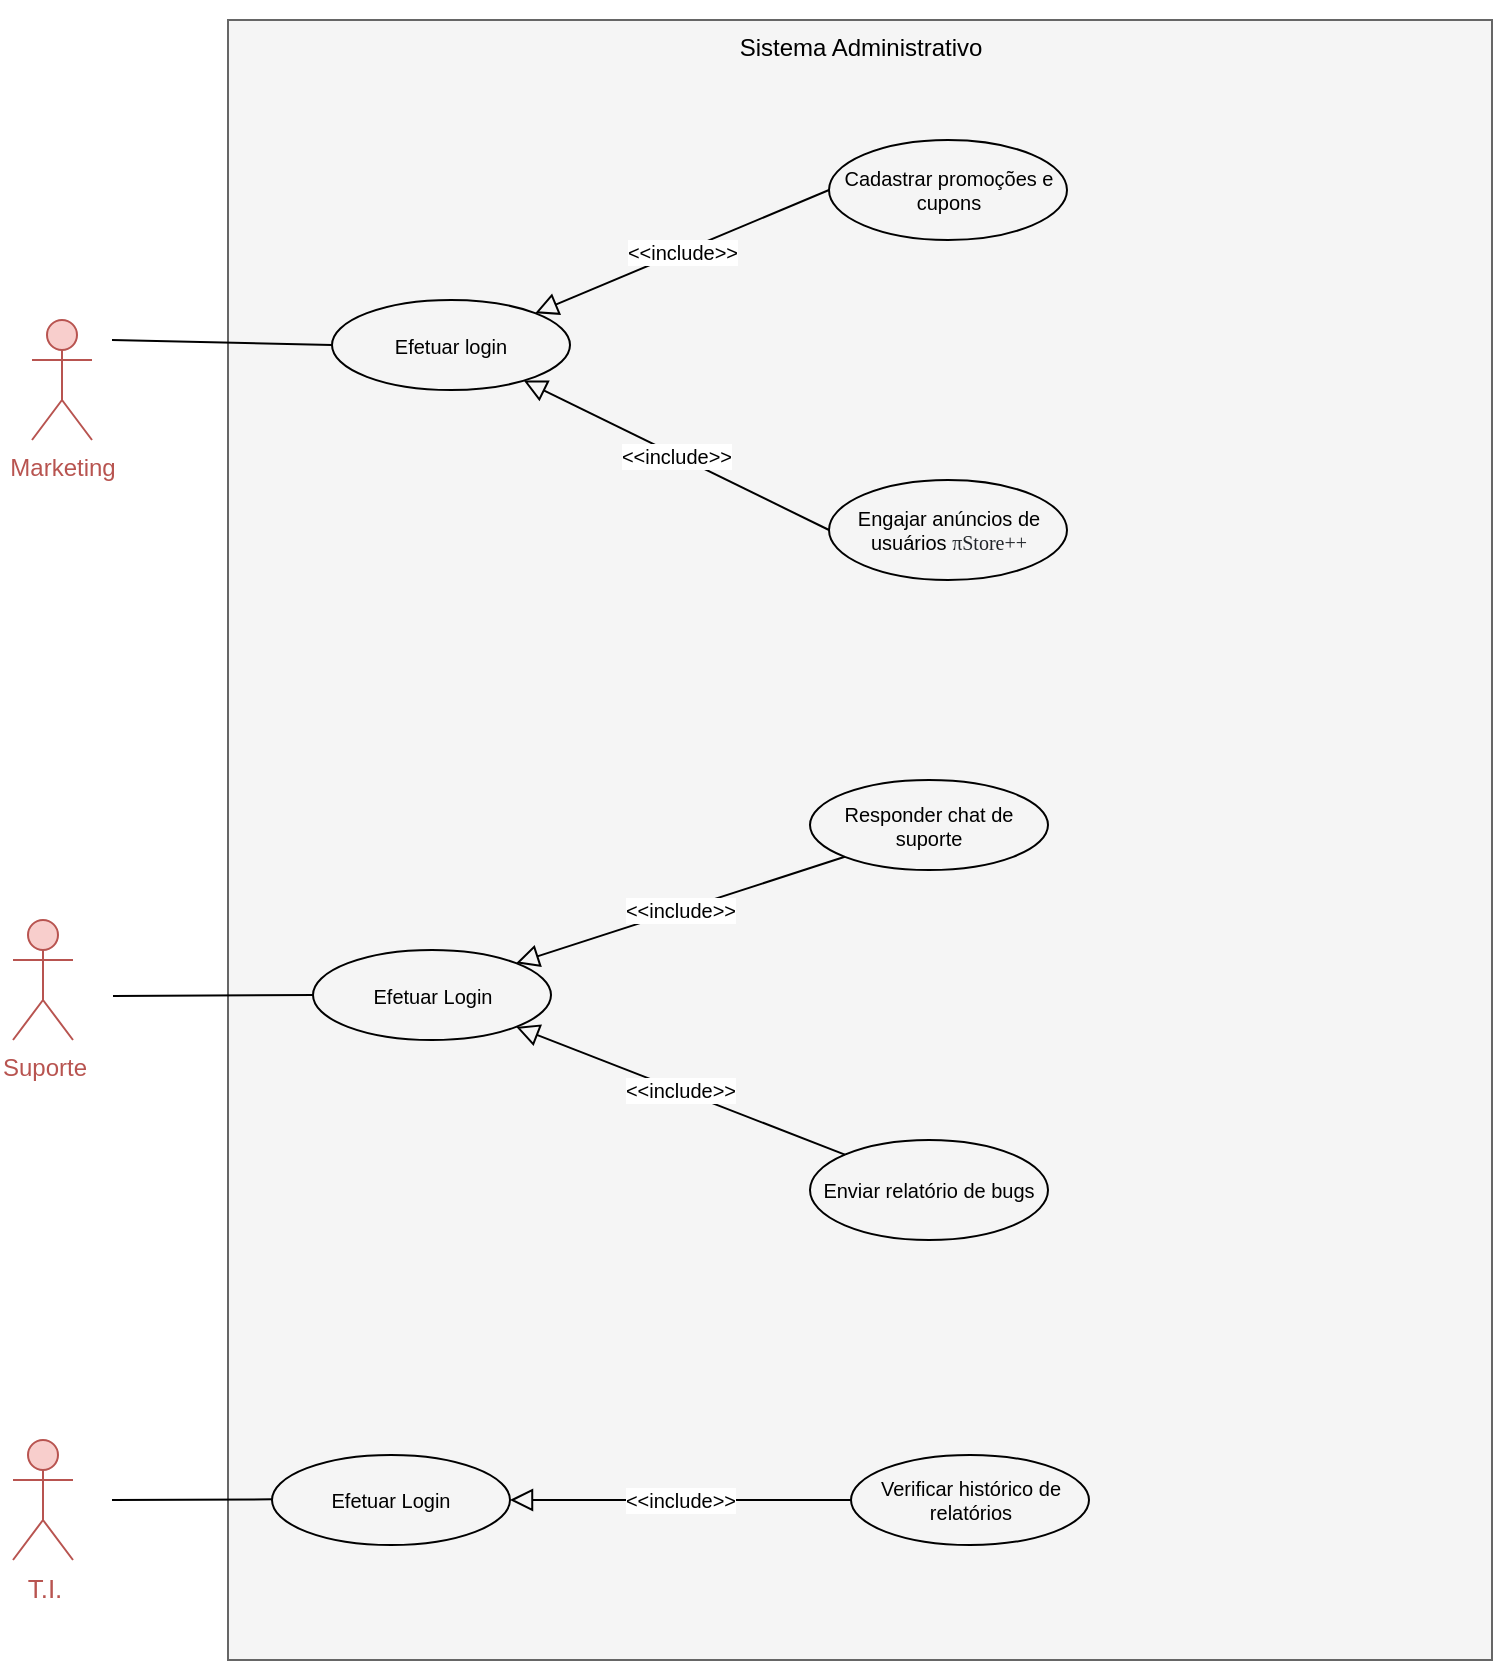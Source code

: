 <mxfile version="14.4.8" type="github">
  <diagram id="nff-WBQF7n9IgkW5PVfU" name="Page-1">
    <mxGraphModel dx="981" dy="526" grid="1" gridSize="10" guides="1" tooltips="1" connect="1" arrows="1" fold="1" page="1" pageScale="1" pageWidth="827" pageHeight="1169" math="0" shadow="0">
      <root>
        <mxCell id="0" />
        <mxCell id="1" parent="0" />
        <mxCell id="qcXbbZusSvbcuD9rvLXQ-2" value="" style="html=1;fillColor=#f5f5f5;strokeColor=#666666;fontColor=#333333;align=center;" vertex="1" parent="1">
          <mxGeometry x="168" y="40" width="632" height="820" as="geometry" />
        </mxCell>
        <mxCell id="qcXbbZusSvbcuD9rvLXQ-3" value="&lt;font color=&quot;#b85450&quot;&gt;Marketing&lt;/font&gt;" style="shape=umlActor;verticalLabelPosition=bottom;verticalAlign=top;html=1;strokeColor=#b85450;fillColor=#f8cecc;" vertex="1" parent="1">
          <mxGeometry x="70" y="190" width="30" height="60" as="geometry" />
        </mxCell>
        <mxCell id="qcXbbZusSvbcuD9rvLXQ-4" value="&lt;font style=&quot;font-size: 12px ; font-weight: normal&quot;&gt;Sistema Administrativo&lt;/font&gt;" style="text;strokeColor=none;fillColor=none;html=1;fontSize=24;fontStyle=1;verticalAlign=middle;align=center;" vertex="1" parent="1">
          <mxGeometry x="434" y="30" width="100" height="40" as="geometry" />
        </mxCell>
        <mxCell id="qcXbbZusSvbcuD9rvLXQ-6" value="" style="endArrow=none;html=1;entryX=0;entryY=0.5;entryDx=0;entryDy=0;" edge="1" parent="1" target="qcXbbZusSvbcuD9rvLXQ-45">
          <mxGeometry width="50" height="50" relative="1" as="geometry">
            <mxPoint x="110" y="200" as="sourcePoint" />
            <mxPoint x="220" y="115" as="targetPoint" />
          </mxGeometry>
        </mxCell>
        <mxCell id="qcXbbZusSvbcuD9rvLXQ-24" value="Suporte" style="shape=umlActor;verticalLabelPosition=bottom;verticalAlign=top;html=1;fillColor=#f8cecc;strokeColor=#b85450;fontColor=#B85450;" vertex="1" parent="1">
          <mxGeometry x="60.5" y="490" width="30" height="60" as="geometry" />
        </mxCell>
        <mxCell id="qcXbbZusSvbcuD9rvLXQ-25" value="&lt;font style=&quot;font-size: 10px;&quot;&gt;Efetuar Login&lt;/font&gt;" style="ellipse;whiteSpace=wrap;html=1;fillColor=none;fontSize=10;spacing=2;" vertex="1" parent="1">
          <mxGeometry x="210.5" y="505" width="119" height="45" as="geometry" />
        </mxCell>
        <mxCell id="qcXbbZusSvbcuD9rvLXQ-26" value="Enviar relatório de bugs" style="ellipse;whiteSpace=wrap;html=1;fillColor=none;fontSize=10;spacing=2;" vertex="1" parent="1">
          <mxGeometry x="459" y="600" width="119" height="50" as="geometry" />
        </mxCell>
        <mxCell id="qcXbbZusSvbcuD9rvLXQ-27" value="&lt;font style=&quot;font-size: 10px&quot;&gt;&amp;lt;&amp;lt;include&amp;gt;&amp;gt;&lt;/font&gt;" style="endArrow=block;endSize=9;endFill=0;html=1;exitX=0;exitY=0;exitDx=0;exitDy=0;entryX=1;entryY=1;entryDx=0;entryDy=0;" edge="1" parent="1" source="qcXbbZusSvbcuD9rvLXQ-26" target="qcXbbZusSvbcuD9rvLXQ-25">
          <mxGeometry width="160" relative="1" as="geometry">
            <mxPoint x="690.5" y="450" as="sourcePoint" />
            <mxPoint x="270.5" y="545" as="targetPoint" />
          </mxGeometry>
        </mxCell>
        <mxCell id="qcXbbZusSvbcuD9rvLXQ-29" value="" style="endArrow=none;html=1;entryX=0;entryY=0.5;entryDx=0;entryDy=0;" edge="1" parent="1" target="qcXbbZusSvbcuD9rvLXQ-25">
          <mxGeometry width="50" height="50" relative="1" as="geometry">
            <mxPoint x="110.5" y="528" as="sourcePoint" />
            <mxPoint x="220.5" y="645" as="targetPoint" />
          </mxGeometry>
        </mxCell>
        <mxCell id="qcXbbZusSvbcuD9rvLXQ-30" value="Responder chat de suporte" style="ellipse;whiteSpace=wrap;html=1;fillColor=none;fontSize=10;spacing=2;" vertex="1" parent="1">
          <mxGeometry x="459" y="420" width="119" height="45" as="geometry" />
        </mxCell>
        <mxCell id="qcXbbZusSvbcuD9rvLXQ-32" value="&lt;font style=&quot;font-size: 10px&quot;&gt;&amp;lt;&amp;lt;include&amp;gt;&amp;gt;&lt;/font&gt;" style="endArrow=block;endSize=9;endFill=0;html=1;exitX=0;exitY=1;exitDx=0;exitDy=0;entryX=1;entryY=0;entryDx=0;entryDy=0;" edge="1" parent="1" source="qcXbbZusSvbcuD9rvLXQ-30" target="qcXbbZusSvbcuD9rvLXQ-25">
          <mxGeometry width="160" relative="1" as="geometry">
            <mxPoint x="269.75" y="500" as="sourcePoint" />
            <mxPoint x="270.25" y="435" as="targetPoint" />
          </mxGeometry>
        </mxCell>
        <mxCell id="qcXbbZusSvbcuD9rvLXQ-45" value="Efetuar login" style="ellipse;whiteSpace=wrap;html=1;fillColor=none;fontSize=10;spacing=2;" vertex="1" parent="1">
          <mxGeometry x="220" y="180" width="119" height="45" as="geometry" />
        </mxCell>
        <mxCell id="qcXbbZusSvbcuD9rvLXQ-47" value="Cadastrar promoções e cupons" style="ellipse;whiteSpace=wrap;html=1;fillColor=none;fontSize=10;spacing=2;" vertex="1" parent="1">
          <mxGeometry x="468.5" y="100" width="119" height="50" as="geometry" />
        </mxCell>
        <mxCell id="qcXbbZusSvbcuD9rvLXQ-48" value="&lt;font style=&quot;font-size: 10px&quot;&gt;&amp;lt;&amp;lt;include&amp;gt;&amp;gt;&lt;/font&gt;" style="endArrow=block;endSize=9;endFill=0;html=1;exitX=0;exitY=0.5;exitDx=0;exitDy=0;entryX=1;entryY=0;entryDx=0;entryDy=0;" edge="1" parent="1" source="qcXbbZusSvbcuD9rvLXQ-47" target="qcXbbZusSvbcuD9rvLXQ-45">
          <mxGeometry width="160" relative="1" as="geometry">
            <mxPoint x="454" y="284.71" as="sourcePoint" />
            <mxPoint x="310" y="284.71" as="targetPoint" />
          </mxGeometry>
        </mxCell>
        <mxCell id="qcXbbZusSvbcuD9rvLXQ-49" value="Engajar anúncios de usuários&amp;nbsp;&lt;span style=&quot;color: rgb(33 , 37 , 41) ; text-align: left&quot;&gt;&lt;font face=&quot;Georgia&quot; style=&quot;font-size: 10px&quot;&gt;πStore++&lt;/font&gt;&lt;/span&gt;" style="ellipse;whiteSpace=wrap;html=1;fillColor=none;fontSize=10;spacing=2;" vertex="1" parent="1">
          <mxGeometry x="468.5" y="270" width="119" height="50" as="geometry" />
        </mxCell>
        <mxCell id="qcXbbZusSvbcuD9rvLXQ-50" value="&lt;font style=&quot;font-size: 10px&quot;&gt;&amp;lt;&amp;lt;include&amp;gt;&amp;gt;&lt;/font&gt;" style="endArrow=block;endSize=9;endFill=0;html=1;exitX=0;exitY=0.5;exitDx=0;exitDy=0;" edge="1" parent="1" source="qcXbbZusSvbcuD9rvLXQ-49" target="qcXbbZusSvbcuD9rvLXQ-45">
          <mxGeometry width="160" relative="1" as="geometry">
            <mxPoint x="478.5" y="152.5" as="sourcePoint" />
            <mxPoint x="349" y="152.5" as="targetPoint" />
          </mxGeometry>
        </mxCell>
        <mxCell id="qcXbbZusSvbcuD9rvLXQ-51" value="&lt;span style=&quot;font-size: 13px&quot;&gt;T.I.&lt;/span&gt;" style="shape=umlActor;verticalLabelPosition=bottom;verticalAlign=top;html=1;fillColor=#f8cecc;strokeColor=#b85450;fontColor=#B85450;fontSize=13;" vertex="1" parent="1">
          <mxGeometry x="60.5" y="750" width="30" height="60" as="geometry" />
        </mxCell>
        <mxCell id="qcXbbZusSvbcuD9rvLXQ-56" value="&lt;font style=&quot;font-size: 10px;&quot;&gt;Efetuar Login&lt;/font&gt;" style="ellipse;whiteSpace=wrap;html=1;fillColor=none;fontSize=10;spacing=2;" vertex="1" parent="1">
          <mxGeometry x="190" y="757.5" width="119" height="45" as="geometry" />
        </mxCell>
        <mxCell id="qcXbbZusSvbcuD9rvLXQ-57" value="" style="endArrow=none;html=1;entryX=0;entryY=0.5;entryDx=0;entryDy=0;" edge="1" parent="1">
          <mxGeometry width="50" height="50" relative="1" as="geometry">
            <mxPoint x="110" y="780" as="sourcePoint" />
            <mxPoint x="190.0" y="779.66" as="targetPoint" />
          </mxGeometry>
        </mxCell>
        <mxCell id="qcXbbZusSvbcuD9rvLXQ-60" value="Verificar histórico de relatórios" style="ellipse;whiteSpace=wrap;html=1;fillColor=none;fontSize=10;spacing=2;" vertex="1" parent="1">
          <mxGeometry x="479.5" y="757.5" width="119" height="45" as="geometry" />
        </mxCell>
        <mxCell id="qcXbbZusSvbcuD9rvLXQ-61" value="&lt;font style=&quot;font-size: 10px&quot;&gt;&amp;lt;&amp;lt;include&amp;gt;&amp;gt;&lt;/font&gt;" style="endArrow=block;endSize=9;endFill=0;html=1;exitX=0;exitY=0.5;exitDx=0;exitDy=0;entryX=1;entryY=0.5;entryDx=0;entryDy=0;" edge="1" parent="1" source="qcXbbZusSvbcuD9rvLXQ-60" target="qcXbbZusSvbcuD9rvLXQ-56">
          <mxGeometry width="160" relative="1" as="geometry">
            <mxPoint x="249.25" y="750" as="sourcePoint" />
            <mxPoint x="291.455" y="761.545" as="targetPoint" />
          </mxGeometry>
        </mxCell>
      </root>
    </mxGraphModel>
  </diagram>
</mxfile>

